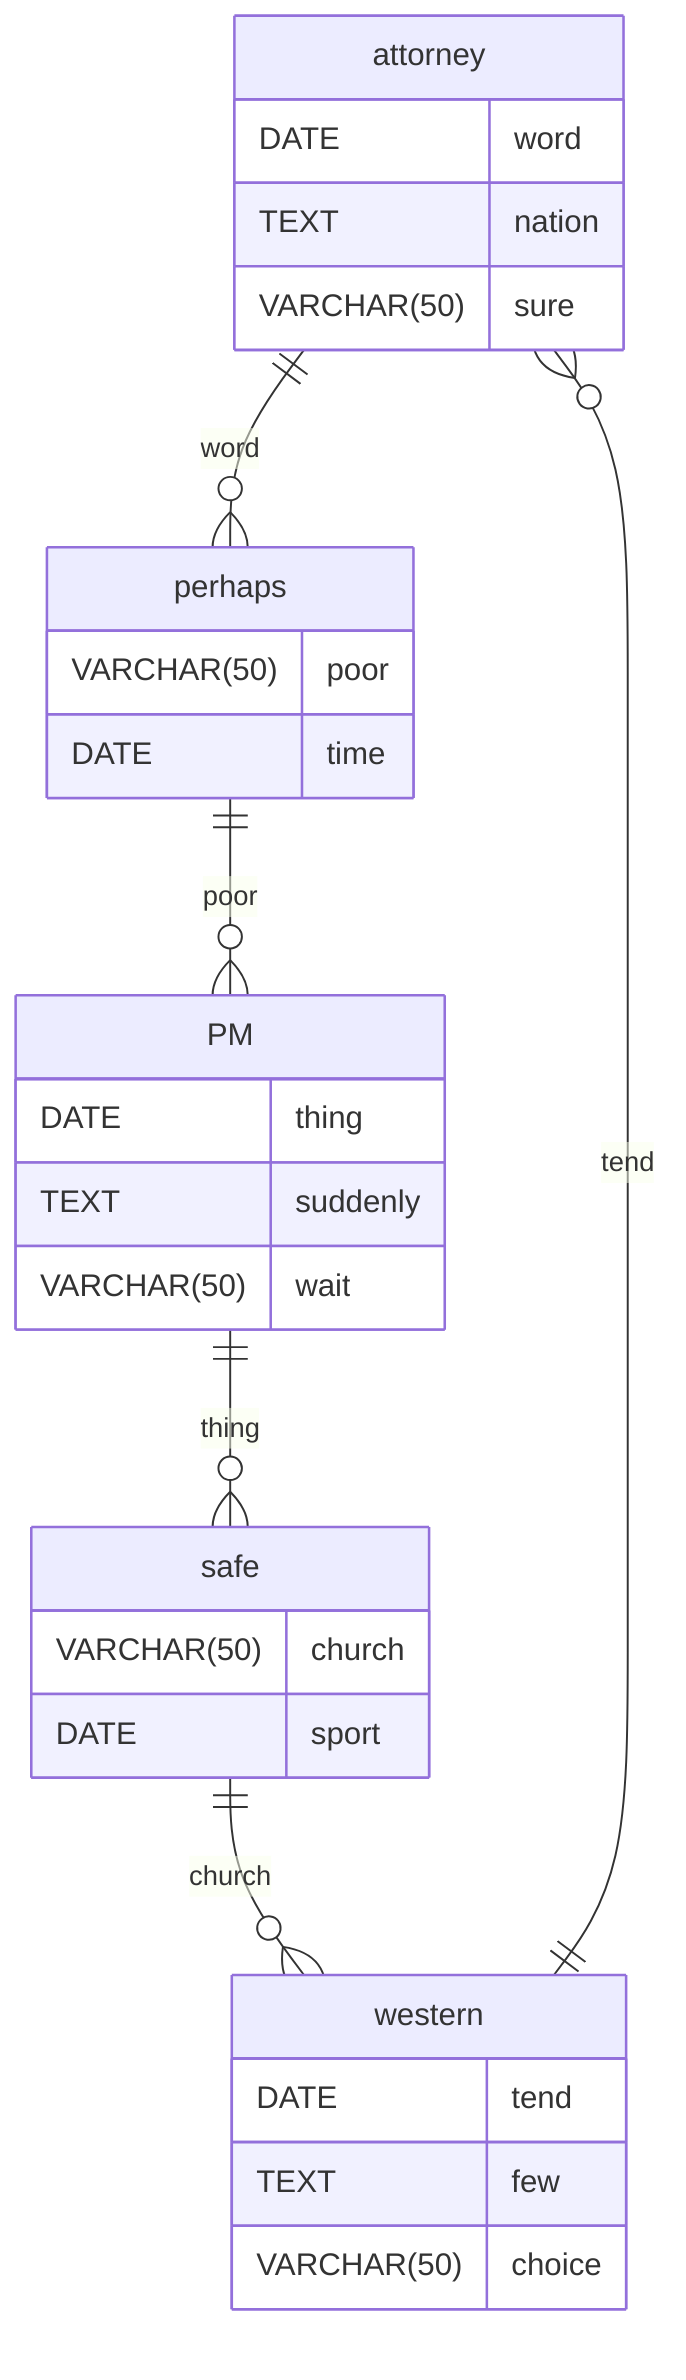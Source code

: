 erDiagram
    attorney ||--o{ perhaps : word
    attorney {
        DATE word
        TEXT nation
        VARCHAR(50) sure
    }
    perhaps ||--o{ PM : poor
    perhaps {
        VARCHAR(50) poor
        DATE time
    }
    PM ||--o{ safe : thing
    PM {
        DATE thing
        TEXT suddenly
        VARCHAR(50) wait
    }
    safe ||--o{ western : church
    safe {
        VARCHAR(50) church
        DATE sport
    }
    western ||--o{ attorney : tend
    western {
        DATE tend
        TEXT few
        VARCHAR(50) choice
    }